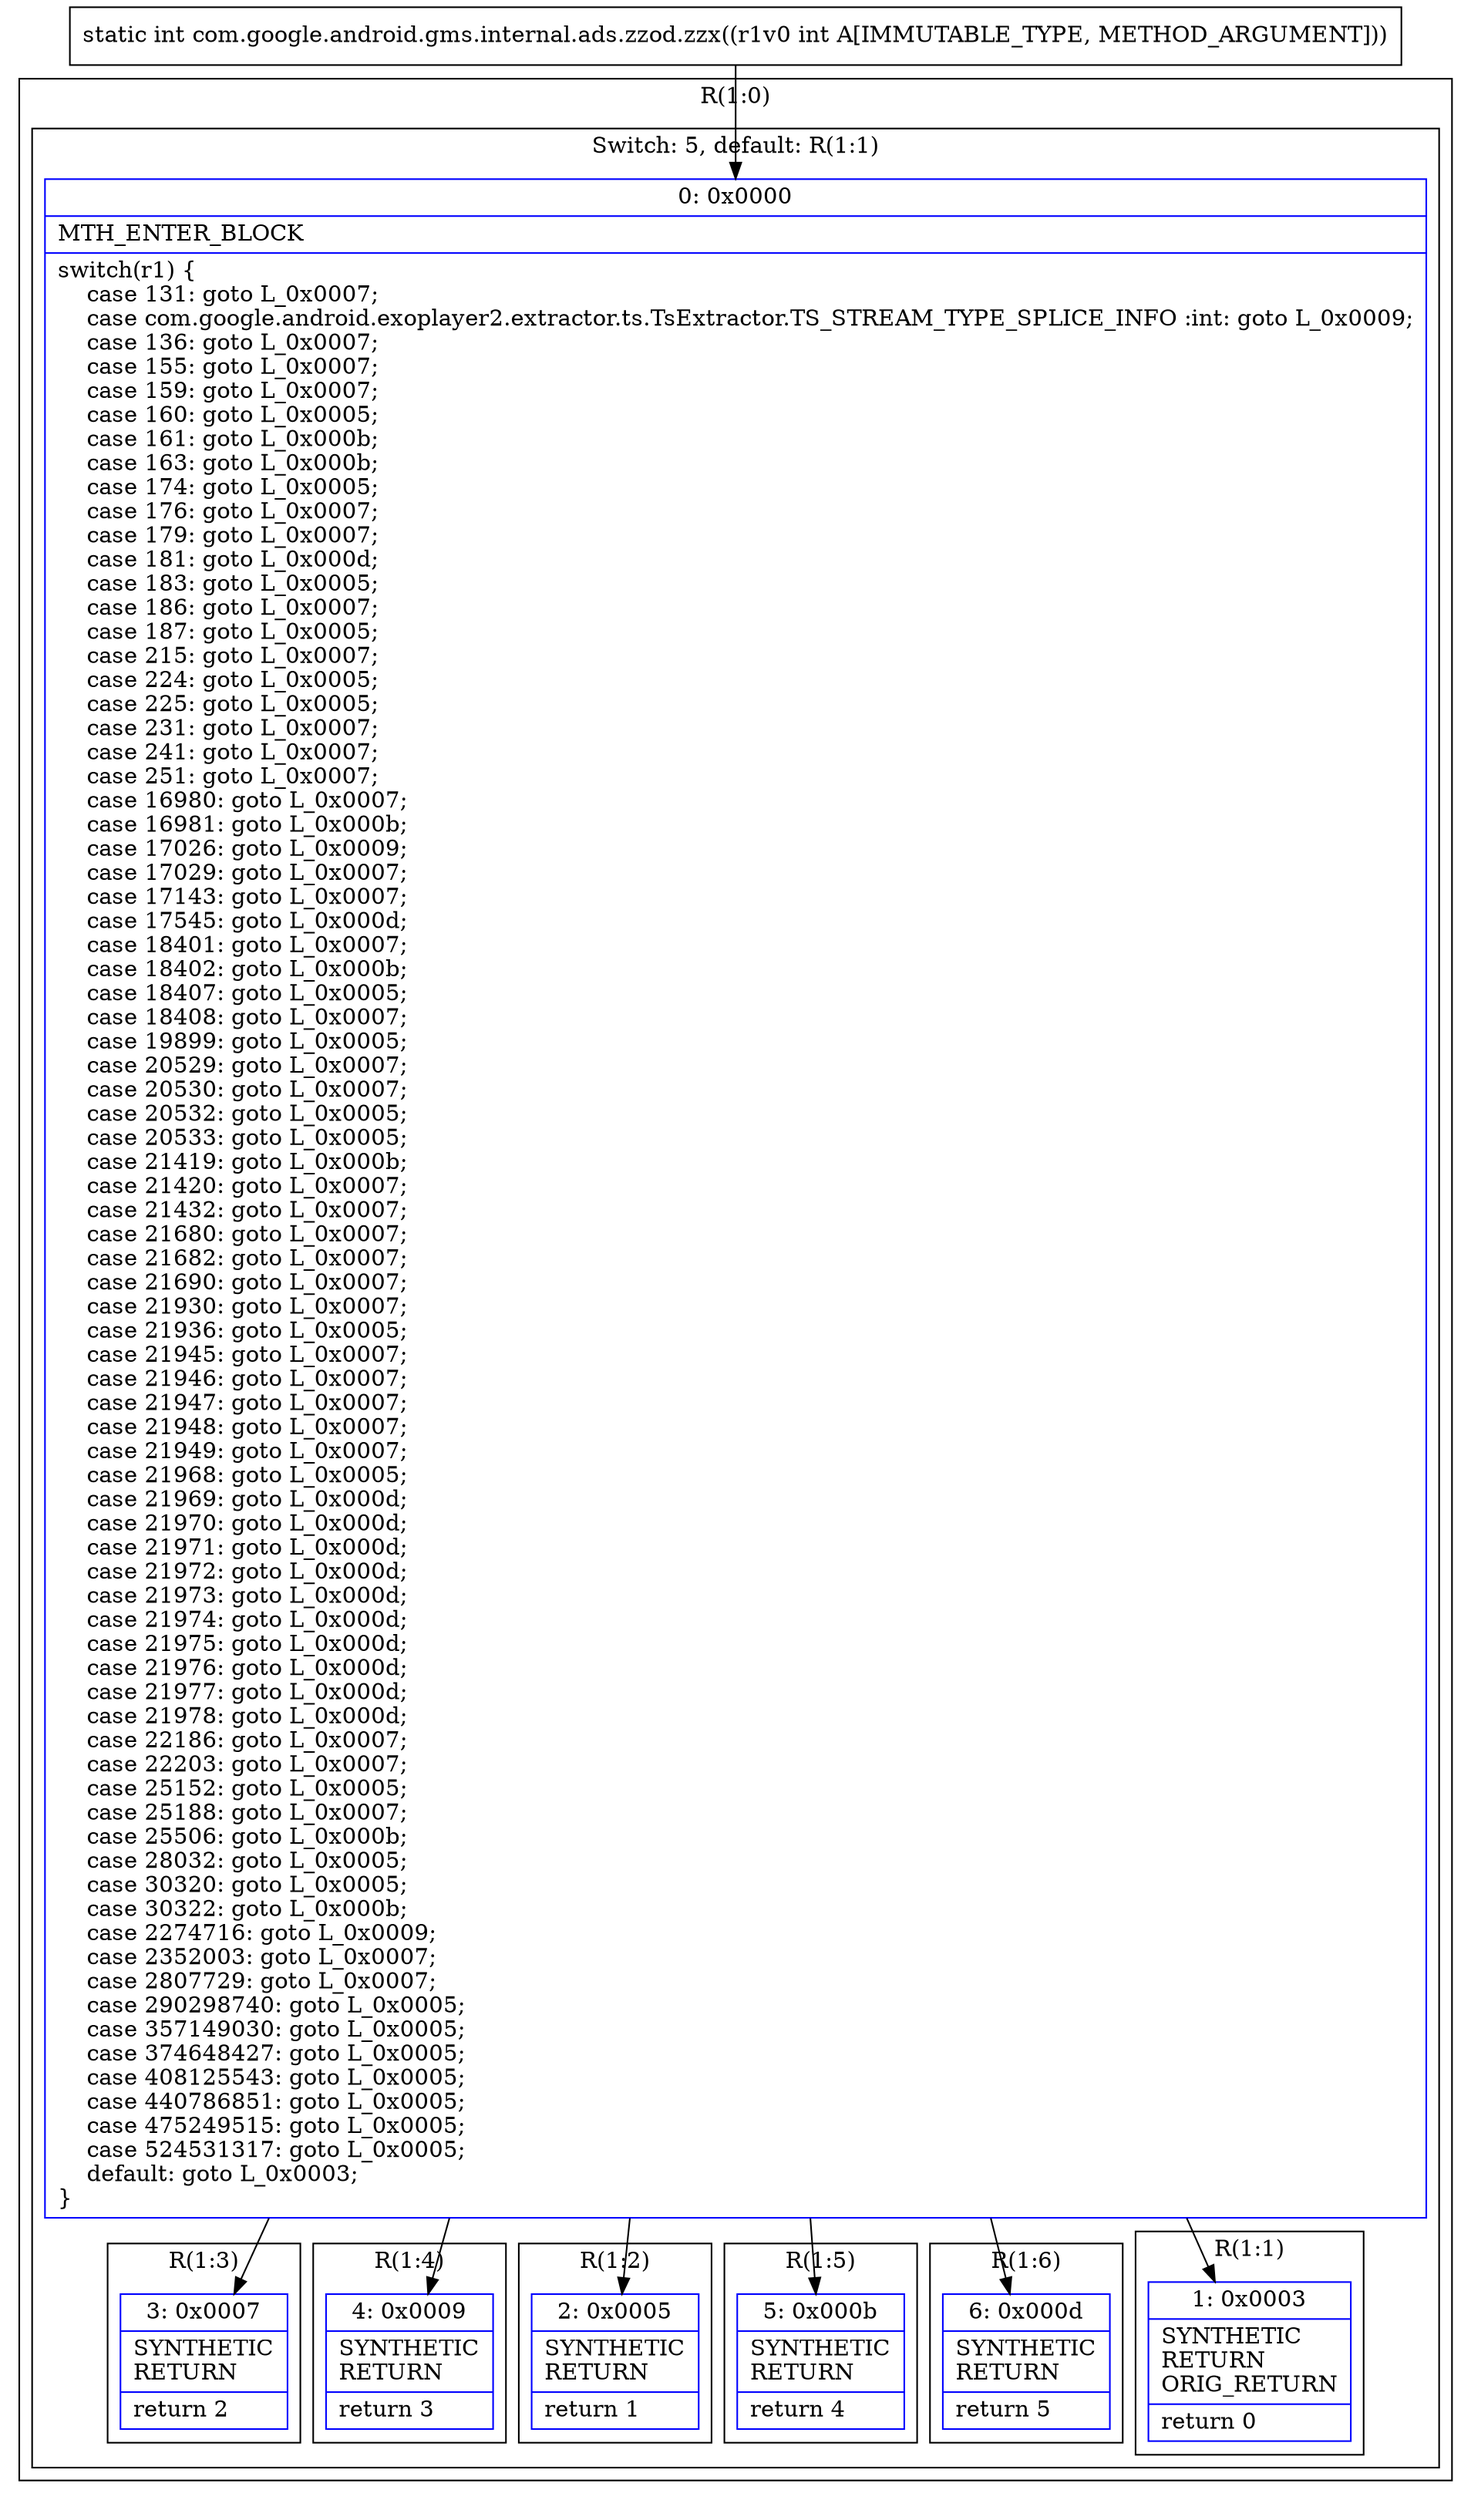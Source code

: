 digraph "CFG forcom.google.android.gms.internal.ads.zzod.zzx(I)I" {
subgraph cluster_Region_951591371 {
label = "R(1:0)";
node [shape=record,color=blue];
subgraph cluster_SwitchRegion_884813998 {
label = "Switch: 5, default: R(1:1)";
node [shape=record,color=blue];
Node_0 [shape=record,label="{0\:\ 0x0000|MTH_ENTER_BLOCK\l|switch(r1) \{\l    case 131: goto L_0x0007;\l    case com.google.android.exoplayer2.extractor.ts.TsExtractor.TS_STREAM_TYPE_SPLICE_INFO :int: goto L_0x0009;\l    case 136: goto L_0x0007;\l    case 155: goto L_0x0007;\l    case 159: goto L_0x0007;\l    case 160: goto L_0x0005;\l    case 161: goto L_0x000b;\l    case 163: goto L_0x000b;\l    case 174: goto L_0x0005;\l    case 176: goto L_0x0007;\l    case 179: goto L_0x0007;\l    case 181: goto L_0x000d;\l    case 183: goto L_0x0005;\l    case 186: goto L_0x0007;\l    case 187: goto L_0x0005;\l    case 215: goto L_0x0007;\l    case 224: goto L_0x0005;\l    case 225: goto L_0x0005;\l    case 231: goto L_0x0007;\l    case 241: goto L_0x0007;\l    case 251: goto L_0x0007;\l    case 16980: goto L_0x0007;\l    case 16981: goto L_0x000b;\l    case 17026: goto L_0x0009;\l    case 17029: goto L_0x0007;\l    case 17143: goto L_0x0007;\l    case 17545: goto L_0x000d;\l    case 18401: goto L_0x0007;\l    case 18402: goto L_0x000b;\l    case 18407: goto L_0x0005;\l    case 18408: goto L_0x0007;\l    case 19899: goto L_0x0005;\l    case 20529: goto L_0x0007;\l    case 20530: goto L_0x0007;\l    case 20532: goto L_0x0005;\l    case 20533: goto L_0x0005;\l    case 21419: goto L_0x000b;\l    case 21420: goto L_0x0007;\l    case 21432: goto L_0x0007;\l    case 21680: goto L_0x0007;\l    case 21682: goto L_0x0007;\l    case 21690: goto L_0x0007;\l    case 21930: goto L_0x0007;\l    case 21936: goto L_0x0005;\l    case 21945: goto L_0x0007;\l    case 21946: goto L_0x0007;\l    case 21947: goto L_0x0007;\l    case 21948: goto L_0x0007;\l    case 21949: goto L_0x0007;\l    case 21968: goto L_0x0005;\l    case 21969: goto L_0x000d;\l    case 21970: goto L_0x000d;\l    case 21971: goto L_0x000d;\l    case 21972: goto L_0x000d;\l    case 21973: goto L_0x000d;\l    case 21974: goto L_0x000d;\l    case 21975: goto L_0x000d;\l    case 21976: goto L_0x000d;\l    case 21977: goto L_0x000d;\l    case 21978: goto L_0x000d;\l    case 22186: goto L_0x0007;\l    case 22203: goto L_0x0007;\l    case 25152: goto L_0x0005;\l    case 25188: goto L_0x0007;\l    case 25506: goto L_0x000b;\l    case 28032: goto L_0x0005;\l    case 30320: goto L_0x0005;\l    case 30322: goto L_0x000b;\l    case 2274716: goto L_0x0009;\l    case 2352003: goto L_0x0007;\l    case 2807729: goto L_0x0007;\l    case 290298740: goto L_0x0005;\l    case 357149030: goto L_0x0005;\l    case 374648427: goto L_0x0005;\l    case 408125543: goto L_0x0005;\l    case 440786851: goto L_0x0005;\l    case 475249515: goto L_0x0005;\l    case 524531317: goto L_0x0005;\l    default: goto L_0x0003;\l\}\l}"];
subgraph cluster_Region_841871992 {
label = "R(1:3)";
node [shape=record,color=blue];
Node_3 [shape=record,label="{3\:\ 0x0007|SYNTHETIC\lRETURN\l|return 2\l}"];
}
subgraph cluster_Region_744031544 {
label = "R(1:4)";
node [shape=record,color=blue];
Node_4 [shape=record,label="{4\:\ 0x0009|SYNTHETIC\lRETURN\l|return 3\l}"];
}
subgraph cluster_Region_1435950849 {
label = "R(1:2)";
node [shape=record,color=blue];
Node_2 [shape=record,label="{2\:\ 0x0005|SYNTHETIC\lRETURN\l|return 1\l}"];
}
subgraph cluster_Region_141802845 {
label = "R(1:5)";
node [shape=record,color=blue];
Node_5 [shape=record,label="{5\:\ 0x000b|SYNTHETIC\lRETURN\l|return 4\l}"];
}
subgraph cluster_Region_1435512857 {
label = "R(1:6)";
node [shape=record,color=blue];
Node_6 [shape=record,label="{6\:\ 0x000d|SYNTHETIC\lRETURN\l|return 5\l}"];
}
subgraph cluster_Region_830771030 {
label = "R(1:1)";
node [shape=record,color=blue];
Node_1 [shape=record,label="{1\:\ 0x0003|SYNTHETIC\lRETURN\lORIG_RETURN\l|return 0\l}"];
}
}
}
MethodNode[shape=record,label="{static int com.google.android.gms.internal.ads.zzod.zzx((r1v0 int A[IMMUTABLE_TYPE, METHOD_ARGUMENT])) }"];
MethodNode -> Node_0;
Node_0 -> Node_1;
Node_0 -> Node_2;
Node_0 -> Node_3;
Node_0 -> Node_4;
Node_0 -> Node_5;
Node_0 -> Node_6;
}

